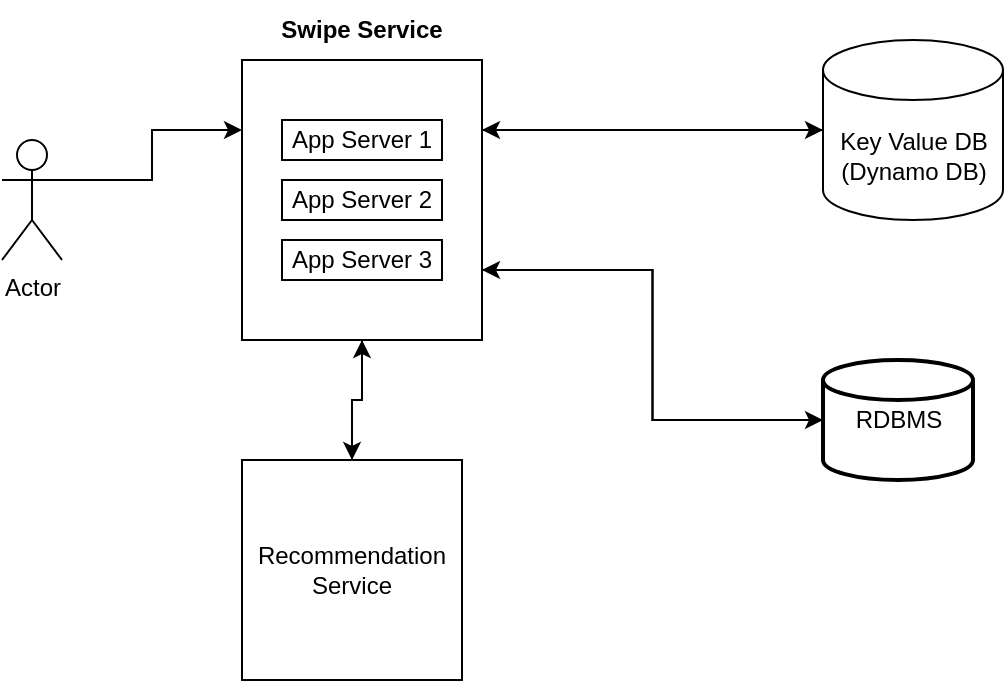 <mxfile version="16.2.4" type="github"><diagram id="a0RVYotHDRymeNDy_Pca" name="Page-1"><mxGraphModel dx="1718" dy="492" grid="1" gridSize="10" guides="1" tooltips="1" connect="1" arrows="1" fold="1" page="1" pageScale="1" pageWidth="850" pageHeight="1100" math="0" shadow="0"><root><mxCell id="0"/><mxCell id="1" parent="0"/><mxCell id="iGYKcjWNEGvRc6gcKTyF-13" style="edgeStyle=orthogonalEdgeStyle;rounded=0;orthogonalLoop=1;jettySize=auto;html=1;exitX=0.5;exitY=1;exitDx=0;exitDy=0;entryX=0.5;entryY=0;entryDx=0;entryDy=0;fontSize=12;" edge="1" parent="1" source="-j7iW-DLYKMAV9cPOf5k-5" target="iGYKcjWNEGvRc6gcKTyF-11"><mxGeometry relative="1" as="geometry"/></mxCell><mxCell id="iGYKcjWNEGvRc6gcKTyF-16" style="edgeStyle=orthogonalEdgeStyle;rounded=0;orthogonalLoop=1;jettySize=auto;html=1;exitX=1;exitY=0.25;exitDx=0;exitDy=0;fontSize=12;" edge="1" parent="1" source="-j7iW-DLYKMAV9cPOf5k-5" target="iGYKcjWNEGvRc6gcKTyF-14"><mxGeometry relative="1" as="geometry"/></mxCell><mxCell id="iGYKcjWNEGvRc6gcKTyF-18" style="edgeStyle=orthogonalEdgeStyle;rounded=0;orthogonalLoop=1;jettySize=auto;html=1;exitX=1;exitY=0.75;exitDx=0;exitDy=0;entryX=0;entryY=0.5;entryDx=0;entryDy=0;entryPerimeter=0;fontSize=12;" edge="1" parent="1" source="-j7iW-DLYKMAV9cPOf5k-5" target="iGYKcjWNEGvRc6gcKTyF-17"><mxGeometry relative="1" as="geometry"/></mxCell><mxCell id="-j7iW-DLYKMAV9cPOf5k-5" value="" style="rounded=0;whiteSpace=wrap;html=1;fillColor=none;" parent="1" vertex="1"><mxGeometry x="90" y="110" width="120" height="140" as="geometry"/></mxCell><mxCell id="iGYKcjWNEGvRc6gcKTyF-1" value="App Server 1" style="rounded=0;whiteSpace=wrap;html=1;fillColor=none;" vertex="1" parent="1"><mxGeometry x="110" y="140" width="80" height="20" as="geometry"/></mxCell><mxCell id="iGYKcjWNEGvRc6gcKTyF-2" value="App Server 2" style="rounded=0;whiteSpace=wrap;html=1;fillColor=none;" vertex="1" parent="1"><mxGeometry x="110" y="170" width="80" height="20" as="geometry"/></mxCell><mxCell id="iGYKcjWNEGvRc6gcKTyF-3" value="App Server 3" style="rounded=0;whiteSpace=wrap;html=1;fillColor=none;" vertex="1" parent="1"><mxGeometry x="110" y="200" width="80" height="20" as="geometry"/></mxCell><mxCell id="iGYKcjWNEGvRc6gcKTyF-6" value="&lt;b&gt;Swipe Service&lt;/b&gt;" style="text;html=1;strokeColor=none;fillColor=none;align=center;verticalAlign=middle;whiteSpace=wrap;rounded=0;fontSize=12;" vertex="1" parent="1"><mxGeometry x="100" y="80" width="100" height="30" as="geometry"/></mxCell><mxCell id="iGYKcjWNEGvRc6gcKTyF-10" style="edgeStyle=orthogonalEdgeStyle;rounded=0;orthogonalLoop=1;jettySize=auto;html=1;exitX=1;exitY=0.333;exitDx=0;exitDy=0;exitPerimeter=0;fontSize=12;entryX=0;entryY=0.25;entryDx=0;entryDy=0;" edge="1" parent="1" source="iGYKcjWNEGvRc6gcKTyF-7" target="-j7iW-DLYKMAV9cPOf5k-5"><mxGeometry relative="1" as="geometry"><mxPoint x="195" y="-10" as="targetPoint"/></mxGeometry></mxCell><mxCell id="iGYKcjWNEGvRc6gcKTyF-7" value="Actor" style="shape=umlActor;verticalLabelPosition=bottom;verticalAlign=top;html=1;outlineConnect=0;fontSize=12;fillColor=none;" vertex="1" parent="1"><mxGeometry x="-30" y="150" width="30" height="60" as="geometry"/></mxCell><mxCell id="iGYKcjWNEGvRc6gcKTyF-12" style="edgeStyle=orthogonalEdgeStyle;rounded=0;orthogonalLoop=1;jettySize=auto;html=1;exitX=0.5;exitY=0;exitDx=0;exitDy=0;entryX=0.5;entryY=1;entryDx=0;entryDy=0;fontSize=12;" edge="1" parent="1" source="iGYKcjWNEGvRc6gcKTyF-11" target="-j7iW-DLYKMAV9cPOf5k-5"><mxGeometry relative="1" as="geometry"/></mxCell><mxCell id="iGYKcjWNEGvRc6gcKTyF-11" value="Recommendation Service" style="whiteSpace=wrap;html=1;aspect=fixed;fontSize=12;fillColor=none;" vertex="1" parent="1"><mxGeometry x="90" y="310" width="110" height="110" as="geometry"/></mxCell><mxCell id="iGYKcjWNEGvRc6gcKTyF-15" style="edgeStyle=orthogonalEdgeStyle;rounded=0;orthogonalLoop=1;jettySize=auto;html=1;exitX=0;exitY=0.5;exitDx=0;exitDy=0;exitPerimeter=0;entryX=1;entryY=0.25;entryDx=0;entryDy=0;fontSize=12;" edge="1" parent="1" source="iGYKcjWNEGvRc6gcKTyF-14" target="-j7iW-DLYKMAV9cPOf5k-5"><mxGeometry relative="1" as="geometry"/></mxCell><mxCell id="iGYKcjWNEGvRc6gcKTyF-14" value="Key Value DB (Dynamo DB)" style="shape=cylinder3;whiteSpace=wrap;html=1;boundedLbl=1;backgroundOutline=1;size=15;fontSize=12;fillColor=none;" vertex="1" parent="1"><mxGeometry x="380.5" y="100" width="90" height="90" as="geometry"/></mxCell><mxCell id="iGYKcjWNEGvRc6gcKTyF-19" style="edgeStyle=orthogonalEdgeStyle;rounded=0;orthogonalLoop=1;jettySize=auto;html=1;exitX=0;exitY=0.5;exitDx=0;exitDy=0;exitPerimeter=0;entryX=1;entryY=0.75;entryDx=0;entryDy=0;fontSize=12;" edge="1" parent="1" source="iGYKcjWNEGvRc6gcKTyF-17" target="-j7iW-DLYKMAV9cPOf5k-5"><mxGeometry relative="1" as="geometry"/></mxCell><mxCell id="iGYKcjWNEGvRc6gcKTyF-17" value="RDBMS" style="strokeWidth=2;html=1;shape=mxgraph.flowchart.database;whiteSpace=wrap;fontSize=12;fillColor=none;" vertex="1" parent="1"><mxGeometry x="380.5" y="260" width="75" height="60" as="geometry"/></mxCell></root></mxGraphModel></diagram></mxfile>